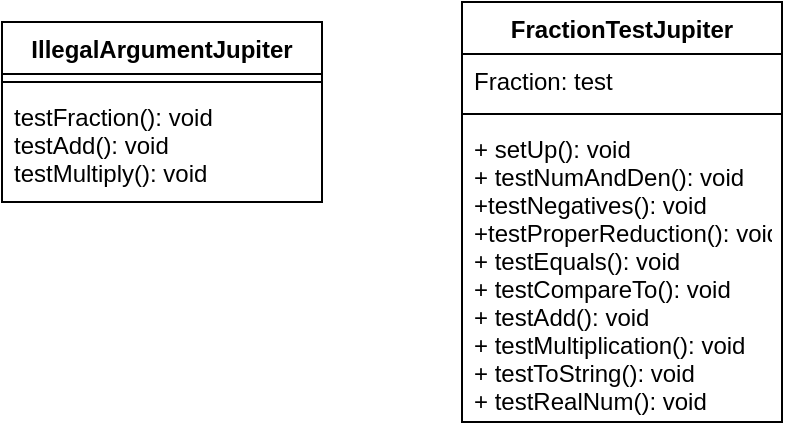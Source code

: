 <mxfile version="13.10.6" type="github"><diagram id="J5-4yHgoamjZqdlxpxKn" name="Page-1"><mxGraphModel dx="1471" dy="829" grid="1" gridSize="10" guides="1" tooltips="1" connect="1" arrows="1" fold="1" page="1" pageScale="1" pageWidth="850" pageHeight="1100" math="0" shadow="0"><root><mxCell id="0"/><mxCell id="1" parent="0"/><mxCell id="gsvV_jxyjUSBdBWSkZJQ-2" value="IllegalArgumentJupiter" style="swimlane;fontStyle=1;align=center;verticalAlign=top;childLayout=stackLayout;horizontal=1;startSize=26;horizontalStack=0;resizeParent=1;resizeParentMax=0;resizeLast=0;collapsible=1;marginBottom=0;" vertex="1" parent="1"><mxGeometry x="180" y="400" width="160" height="90" as="geometry"/></mxCell><mxCell id="gsvV_jxyjUSBdBWSkZJQ-4" value="" style="line;strokeWidth=1;fillColor=none;align=left;verticalAlign=middle;spacingTop=-1;spacingLeft=3;spacingRight=3;rotatable=0;labelPosition=right;points=[];portConstraint=eastwest;" vertex="1" parent="gsvV_jxyjUSBdBWSkZJQ-2"><mxGeometry y="26" width="160" height="8" as="geometry"/></mxCell><mxCell id="gsvV_jxyjUSBdBWSkZJQ-5" value="testFraction(): void&#10;testAdd(): void&#10;testMultiply(): void" style="text;strokeColor=none;fillColor=none;align=left;verticalAlign=top;spacingLeft=4;spacingRight=4;overflow=hidden;rotatable=0;points=[[0,0.5],[1,0.5]];portConstraint=eastwest;" vertex="1" parent="gsvV_jxyjUSBdBWSkZJQ-2"><mxGeometry y="34" width="160" height="56" as="geometry"/></mxCell><mxCell id="gsvV_jxyjUSBdBWSkZJQ-7" value="FractionTestJupiter" style="swimlane;fontStyle=1;align=center;verticalAlign=top;childLayout=stackLayout;horizontal=1;startSize=26;horizontalStack=0;resizeParent=1;resizeParentMax=0;resizeLast=0;collapsible=1;marginBottom=0;" vertex="1" parent="1"><mxGeometry x="410" y="390" width="160" height="210" as="geometry"/></mxCell><mxCell id="gsvV_jxyjUSBdBWSkZJQ-8" value="Fraction: test" style="text;strokeColor=none;fillColor=none;align=left;verticalAlign=top;spacingLeft=4;spacingRight=4;overflow=hidden;rotatable=0;points=[[0,0.5],[1,0.5]];portConstraint=eastwest;" vertex="1" parent="gsvV_jxyjUSBdBWSkZJQ-7"><mxGeometry y="26" width="160" height="26" as="geometry"/></mxCell><mxCell id="gsvV_jxyjUSBdBWSkZJQ-9" value="" style="line;strokeWidth=1;fillColor=none;align=left;verticalAlign=middle;spacingTop=-1;spacingLeft=3;spacingRight=3;rotatable=0;labelPosition=right;points=[];portConstraint=eastwest;" vertex="1" parent="gsvV_jxyjUSBdBWSkZJQ-7"><mxGeometry y="52" width="160" height="8" as="geometry"/></mxCell><mxCell id="gsvV_jxyjUSBdBWSkZJQ-10" value="+ setUp(): void&#10;+ testNumAndDen(): void&#10;+testNegatives(): void&#10;+testProperReduction(): void&#10;+ testEquals(): void&#10;+ testCompareTo(): void&#10;+ testAdd(): void&#10;+ testMultiplication(): void&#10;+ testToString(): void&#10;+ testRealNum(): void&#10;" style="text;strokeColor=none;fillColor=none;align=left;verticalAlign=top;spacingLeft=4;spacingRight=4;overflow=hidden;rotatable=0;points=[[0,0.5],[1,0.5]];portConstraint=eastwest;" vertex="1" parent="gsvV_jxyjUSBdBWSkZJQ-7"><mxGeometry y="60" width="160" height="150" as="geometry"/></mxCell></root></mxGraphModel></diagram></mxfile>